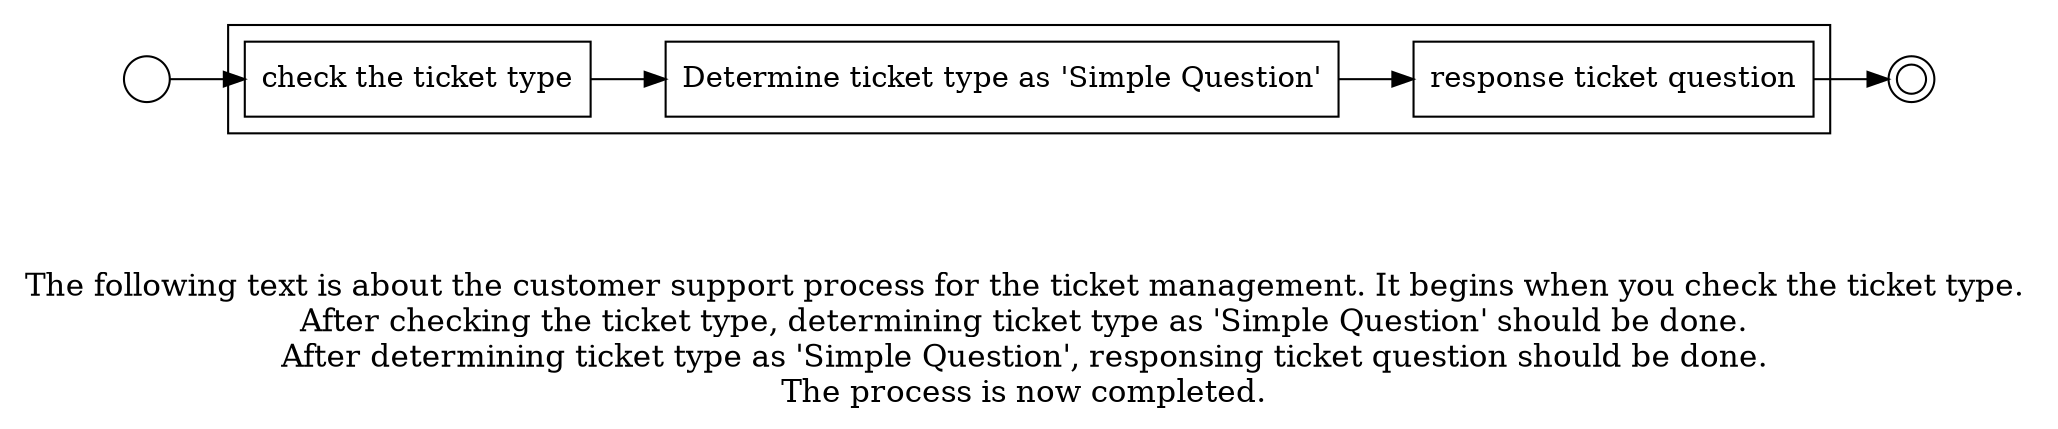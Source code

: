 digraph customer_support_process_for_the_ticket_management_7 {
	graph [rankdir=LR]
	START_NODE [label="" shape=circle width=0.3]
	subgraph CLUSTER_0 {
		"check the ticket type" [shape=box]
		"Determine ticket type as 'Simple Question'" [shape=box]
		"check the ticket type" -> "Determine ticket type as 'Simple Question'"
		"response ticket question" [shape=box]
		"Determine ticket type as 'Simple Question'" -> "response ticket question"
	}
	START_NODE -> "check the ticket type"
	END_NODE [label="" shape=doublecircle width=0.2]
	"response ticket question" -> END_NODE
	fontsize=15 label="\n\n
The following text is about the customer support process for the ticket management. It begins when you check the ticket type. 
After checking the ticket type, determining ticket type as 'Simple Question' should be done. 
After determining ticket type as 'Simple Question', responsing ticket question should be done. 
The process is now completed. 
"
}
